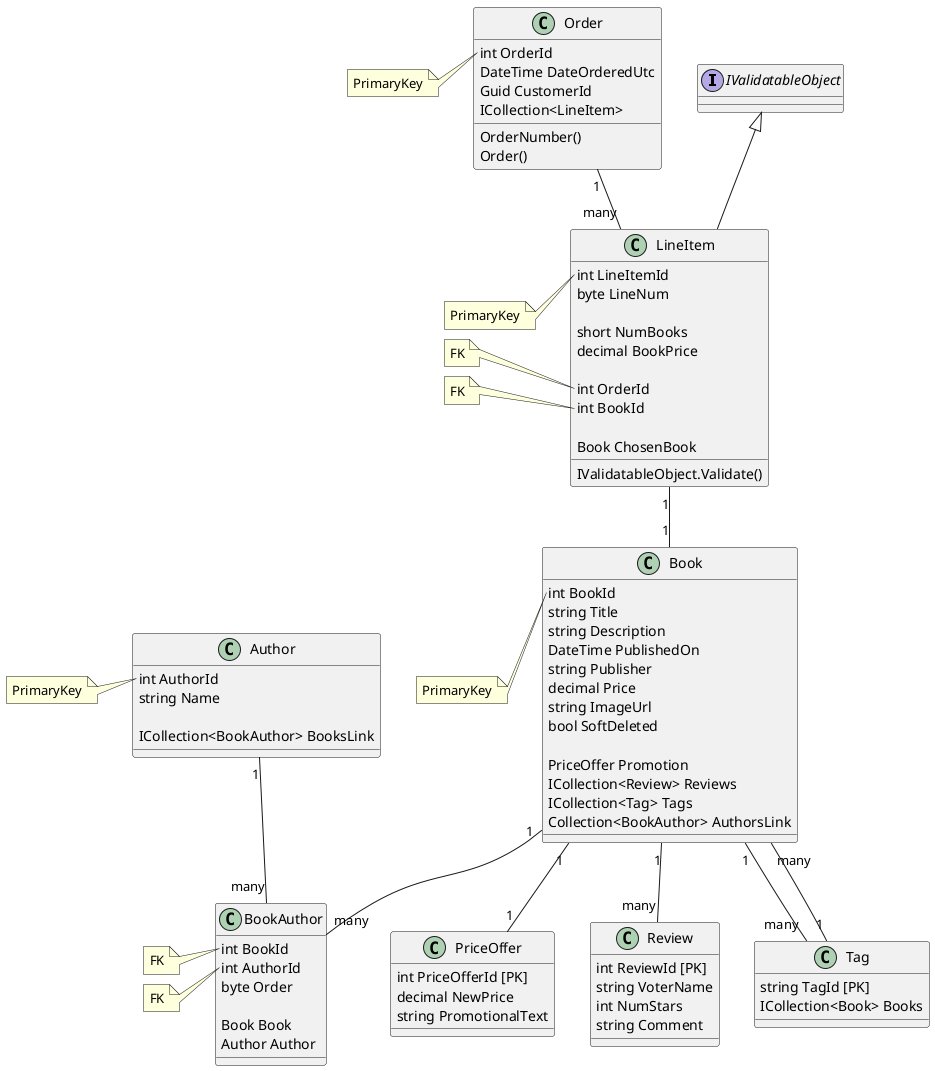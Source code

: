 @startuml
'https://plantuml.com/class-diagram

IValidatableObject <|-- LineItem

Author "1" -- "many" BookAuthor
Book "1" -- "many" Review
Book "1" -- "many" Tag
Book "1" -- "many" BookAuthor
Book "1" -- "1" PriceOffer
LineItem "1" -- "1" Book
Order "1" -- "many" LineItem
Tag "1" -- "many" Book

class Author {
    int AuthorId
    string Name
    
    ICollection<BookAuthor> BooksLink
}

class Book {
    int BookId
    string Title
    string Description
    DateTime PublishedOn
    string Publisher
    decimal Price
    string ImageUrl
    bool SoftDeleted
    
    PriceOffer Promotion
    ICollection<Review> Reviews
    ICollection<Tag> Tags
    Collection<BookAuthor> AuthorsLink
}

class BookAuthor {
    int BookId
    int AuthorId
    byte Order
    
    Book Book
    Author Author
}

interface IValidatableObject{}

class LineItem  {
    int LineItemId
    byte LineNum
    
    short NumBooks
    decimal BookPrice
    
    int OrderId
    int BookId
    
    Book ChosenBook
    
    IValidatableObject.Validate()
    
}

class Order {
    int OrderId
    DateTime DateOrderedUtc
    Guid CustomerId
    ICollection<LineItem>
    
    OrderNumber()
    Order()
}

class PriceOffer {
    int PriceOfferId [PK]
    decimal NewPrice
    string PromotionalText
}

class Review {
    int ReviewId [PK]
    string VoterName
    int NumStars
    string Comment
}

class Tag {
    string TagId [PK]
    ICollection<Book> Books
}

note left of Author::AuthorId
    PrimaryKey
end note

note left of Book::BookId
    PrimaryKey
end note

note left of LineItem::LineItemId
    PrimaryKey
end note

note left of LineItem::OrderId
    FK
end note

note left of LineItem::BookId
    FK
end note

note left of Order::OrderId
    PrimaryKey
end note



note left of BookAuthor::BookId
    FK
end note

note left of BookAuthor::AuthorId
    FK
end note


@enduml
